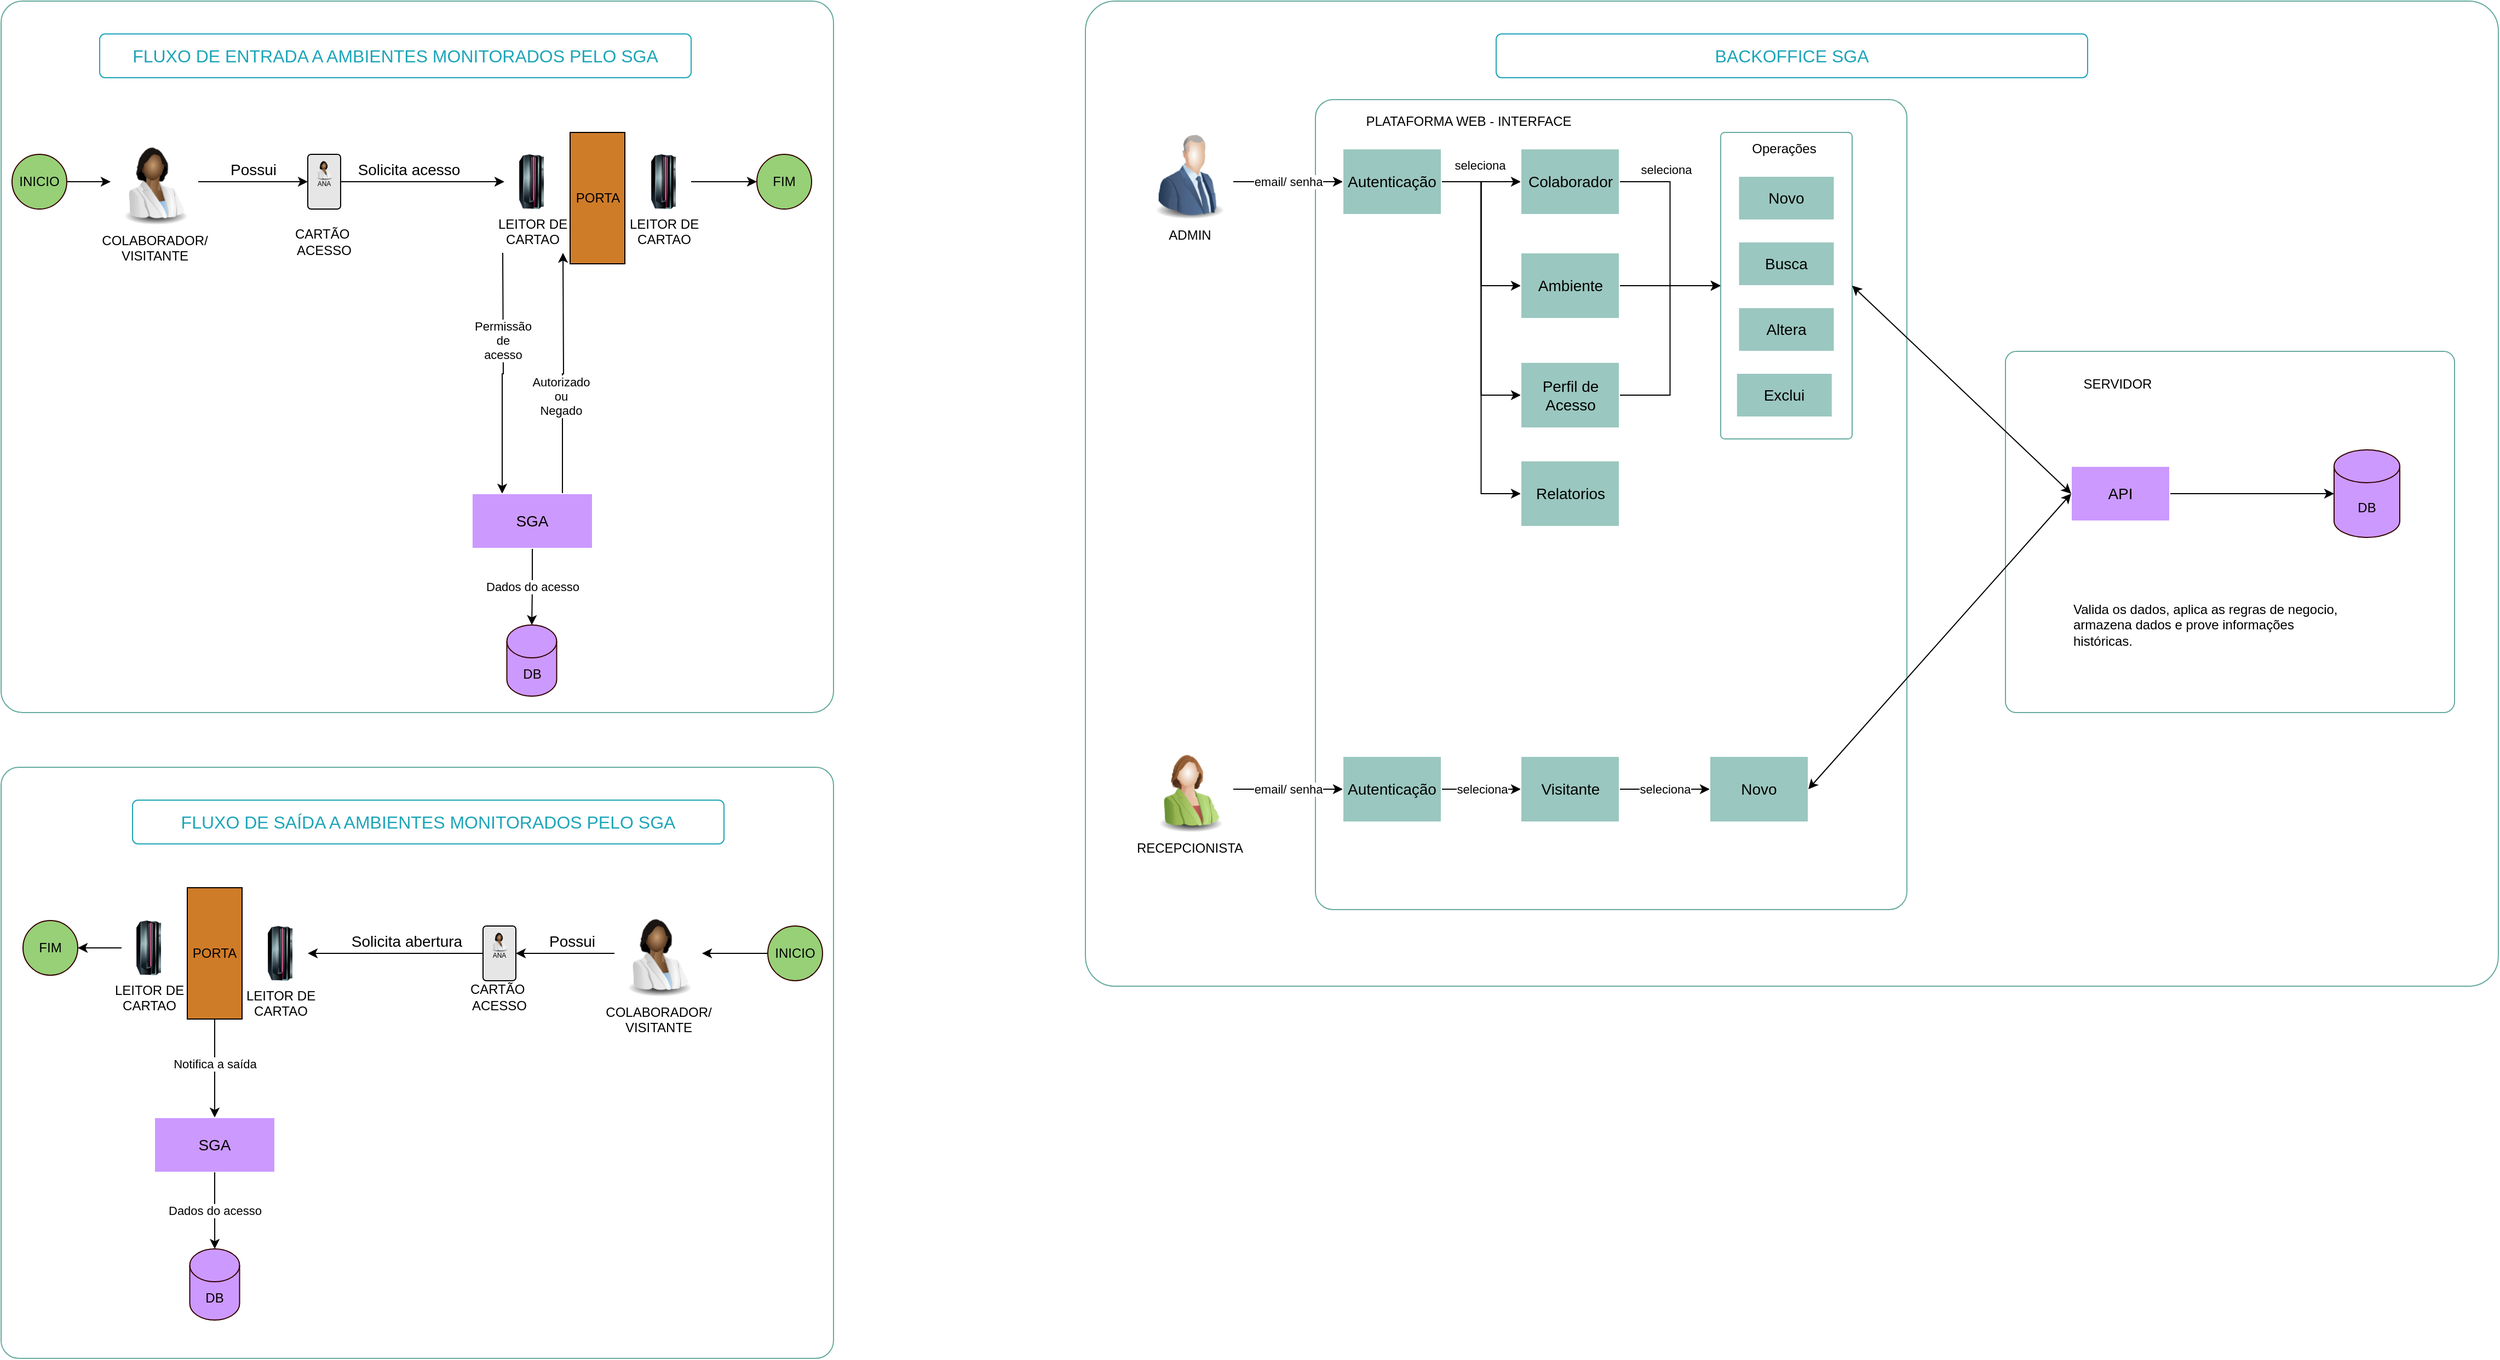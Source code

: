 <mxfile version="15.3.2" type="device"><diagram id="GLJ9YUzJ5kaog-85JDu8" name="Page-1"><mxGraphModel dx="6648" dy="3048" grid="1" gridSize="10" guides="1" tooltips="1" connect="1" arrows="1" fold="1" page="1" pageScale="1" pageWidth="4681" pageHeight="3300" math="0" shadow="0"><root><mxCell id="0"/><mxCell id="1" parent="0"/><mxCell id="gkUtwBi4hrvA0KmCJ-aF-74" value="" style="rounded=1;whiteSpace=wrap;html=1;strokeColor=#67AB9F;fillColor=#FFFFFF;arcSize=3;" vertex="1" parent="1"><mxGeometry x="1310" y="320" width="1290" height="900" as="geometry"/></mxCell><mxCell id="gkUtwBi4hrvA0KmCJ-aF-110" value="&lt;div style=&quot;text-align: justify&quot;&gt;&lt;/div&gt;" style="rounded=1;whiteSpace=wrap;html=1;strokeColor=#67AB9F;fillColor=#FFFFFF;arcSize=3;align=left;" vertex="1" parent="1"><mxGeometry x="2150" y="640" width="410" height="330" as="geometry"/></mxCell><mxCell id="gkUtwBi4hrvA0KmCJ-aF-81" value="&lt;div style=&quot;text-align: justify&quot;&gt;&lt;/div&gt;" style="rounded=1;whiteSpace=wrap;html=1;strokeColor=#67AB9F;fillColor=#FFFFFF;arcSize=3;align=left;" vertex="1" parent="1"><mxGeometry x="1520" y="410" width="540" height="740" as="geometry"/></mxCell><mxCell id="gkUtwBi4hrvA0KmCJ-aF-29" value="" style="rounded=1;whiteSpace=wrap;html=1;strokeColor=#67AB9F;fillColor=#FFFFFF;arcSize=3;" vertex="1" parent="1"><mxGeometry x="320" y="320" width="760" height="650" as="geometry"/></mxCell><mxCell id="gkUtwBi4hrvA0KmCJ-aF-30" value="" style="rounded=1;whiteSpace=wrap;html=1;strokeColor=#FFFFFF;fillColor=#FFFFFF;" vertex="1" parent="1"><mxGeometry x="530" y="520" width="120" height="60" as="geometry"/></mxCell><mxCell id="gkUtwBi4hrvA0KmCJ-aF-7" value="PORTA" style="rounded=0;whiteSpace=wrap;html=1;fillColor=#CF7C29;" vertex="1" parent="1"><mxGeometry x="839.5" y="440" width="50" height="120" as="geometry"/></mxCell><mxCell id="gkUtwBi4hrvA0KmCJ-aF-10" style="edgeStyle=orthogonalEdgeStyle;rounded=0;orthogonalLoop=1;jettySize=auto;html=1;exitX=1;exitY=0.5;exitDx=0;exitDy=0;entryX=0;entryY=0.5;entryDx=0;entryDy=0;" edge="1" parent="1" source="gkUtwBi4hrvA0KmCJ-aF-2" target="gkUtwBi4hrvA0KmCJ-aF-12"><mxGeometry relative="1" as="geometry"><mxPoint x="590" y="500" as="targetPoint"/><Array as="points"><mxPoint x="530" y="485"/><mxPoint x="530" y="485"/></Array></mxGeometry></mxCell><mxCell id="gkUtwBi4hrvA0KmCJ-aF-20" value="&lt;font style=&quot;font-size: 14px&quot;&gt;Possui&lt;/font&gt;" style="edgeLabel;html=1;align=center;verticalAlign=middle;resizable=0;points=[];" vertex="1" connectable="0" parent="gkUtwBi4hrvA0KmCJ-aF-10"><mxGeometry x="-0.253" y="1" relative="1" as="geometry"><mxPoint x="12" y="-10" as="offset"/></mxGeometry></mxCell><mxCell id="gkUtwBi4hrvA0KmCJ-aF-2" value="COLABORADOR/&lt;br&gt;VISITANTE" style="image;html=1;image=img/lib/clip_art/people/Scientist_Woman_Black_128x128.png" vertex="1" parent="1"><mxGeometry x="420" y="445" width="80" height="80" as="geometry"/></mxCell><mxCell id="gkUtwBi4hrvA0KmCJ-aF-4" style="edgeStyle=orthogonalEdgeStyle;rounded=0;orthogonalLoop=1;jettySize=auto;html=1;exitX=0.5;exitY=1;exitDx=0;exitDy=0;" edge="1" parent="1" source="gkUtwBi4hrvA0KmCJ-aF-2" target="gkUtwBi4hrvA0KmCJ-aF-2"><mxGeometry relative="1" as="geometry"/></mxCell><mxCell id="gkUtwBi4hrvA0KmCJ-aF-19" value="Permissão&lt;br&gt;de&lt;br&gt;acesso" style="edgeStyle=orthogonalEdgeStyle;rounded=0;orthogonalLoop=1;jettySize=auto;html=1;entryX=0.25;entryY=0;entryDx=0;entryDy=0;" edge="1" parent="1" target="gkUtwBi4hrvA0KmCJ-aF-17"><mxGeometry x="-0.274" relative="1" as="geometry"><mxPoint x="778" y="550" as="sourcePoint"/><mxPoint as="offset"/></mxGeometry></mxCell><mxCell id="gkUtwBi4hrvA0KmCJ-aF-5" value="LEITOR DE &lt;br&gt;CARTAO" style="image;html=1;image=img/lib/clip_art/computers/Mainframe_128x128.png" vertex="1" parent="1"><mxGeometry x="779.5" y="460" width="50" height="50" as="geometry"/></mxCell><mxCell id="gkUtwBi4hrvA0KmCJ-aF-14" value="" style="group" vertex="1" connectable="0" parent="1"><mxGeometry x="600" y="460" width="30" height="50" as="geometry"/></mxCell><mxCell id="gkUtwBi4hrvA0KmCJ-aF-12" value="&lt;font style=&quot;font-size: 6px&quot;&gt;ANA&lt;/font&gt;" style="rounded=1;whiteSpace=wrap;html=1;fillColor=#E6E6E6;arcSize=10;" vertex="1" parent="gkUtwBi4hrvA0KmCJ-aF-14"><mxGeometry width="30" height="50" as="geometry"/></mxCell><mxCell id="gkUtwBi4hrvA0KmCJ-aF-13" value="&lt;font&gt;&lt;br&gt;&lt;/font&gt;" style="image;html=1;image=img/lib/clip_art/people/Scientist_Woman_Black_128x128.png;fontSize=4;" vertex="1" parent="gkUtwBi4hrvA0KmCJ-aF-14"><mxGeometry x="5" y="-6" width="20" height="40" as="geometry"/></mxCell><mxCell id="gkUtwBi4hrvA0KmCJ-aF-15" value="CARTÃO&amp;nbsp;&lt;br&gt;ACESSO" style="text;html=1;strokeColor=none;fillColor=none;align=center;verticalAlign=middle;whiteSpace=wrap;rounded=0;" vertex="1" parent="1"><mxGeometry x="595" y="530" width="40" height="20" as="geometry"/></mxCell><mxCell id="gkUtwBi4hrvA0KmCJ-aF-16" style="edgeStyle=orthogonalEdgeStyle;rounded=0;orthogonalLoop=1;jettySize=auto;html=1;entryX=0;entryY=0.5;entryDx=0;entryDy=0;" edge="1" parent="1" source="gkUtwBi4hrvA0KmCJ-aF-12" target="gkUtwBi4hrvA0KmCJ-aF-5"><mxGeometry relative="1" as="geometry"><Array as="points"><mxPoint x="670" y="485"/><mxPoint x="670" y="485"/></Array></mxGeometry></mxCell><mxCell id="gkUtwBi4hrvA0KmCJ-aF-22" value="&lt;span style=&quot;font-size: 14px&quot;&gt;Solicita acesso&lt;/span&gt;" style="edgeLabel;html=1;align=center;verticalAlign=middle;resizable=0;points=[];" vertex="1" connectable="0" parent="gkUtwBi4hrvA0KmCJ-aF-16"><mxGeometry x="-0.208" y="3" relative="1" as="geometry"><mxPoint x="3" y="-8" as="offset"/></mxGeometry></mxCell><mxCell id="gkUtwBi4hrvA0KmCJ-aF-25" style="edgeStyle=orthogonalEdgeStyle;rounded=0;orthogonalLoop=1;jettySize=auto;html=1;exitX=0.75;exitY=0;exitDx=0;exitDy=0;" edge="1" parent="1" source="gkUtwBi4hrvA0KmCJ-aF-17"><mxGeometry relative="1" as="geometry"><mxPoint x="833" y="550" as="targetPoint"/></mxGeometry></mxCell><mxCell id="gkUtwBi4hrvA0KmCJ-aF-27" value="Autorizado&lt;br&gt;ou&lt;br&gt;Negado" style="edgeLabel;html=1;align=center;verticalAlign=middle;resizable=0;points=[];" vertex="1" connectable="0" parent="gkUtwBi4hrvA0KmCJ-aF-25"><mxGeometry x="0.123" y="1" relative="1" as="geometry"><mxPoint x="-2" y="34" as="offset"/></mxGeometry></mxCell><mxCell id="gkUtwBi4hrvA0KmCJ-aF-155" value="Dados do acesso" style="edgeStyle=orthogonalEdgeStyle;rounded=0;orthogonalLoop=1;jettySize=auto;html=1;" edge="1" parent="1" source="gkUtwBi4hrvA0KmCJ-aF-17" target="gkUtwBi4hrvA0KmCJ-aF-154"><mxGeometry relative="1" as="geometry"/></mxCell><mxCell id="gkUtwBi4hrvA0KmCJ-aF-17" value="&lt;font style=&quot;font-size: 14px&quot;&gt;SGA&lt;/font&gt;" style="rounded=0;whiteSpace=wrap;html=1;fillColor=#CC99FF;strokeColor=#FFFFFF;" vertex="1" parent="1"><mxGeometry x="750" y="770" width="110" height="50" as="geometry"/></mxCell><mxCell id="gkUtwBi4hrvA0KmCJ-aF-28" value="FLUXO DE ENTRADA A AMBIENTES MONITORADOS PELO SGA" style="html=1;shadow=0;dashed=0;shape=mxgraph.bootstrap.rrect;rSize=5;strokeColor=#1CA5B8;strokeWidth=1;fillColor=none;fontColor=#1CA5B8;whiteSpace=wrap;align=center;verticalAlign=middle;spacingLeft=0;fontStyle=0;fontSize=16;spacing=5;" vertex="1" parent="1"><mxGeometry x="410" y="350" width="540" height="40" as="geometry"/></mxCell><mxCell id="gkUtwBi4hrvA0KmCJ-aF-31" value="" style="rounded=1;whiteSpace=wrap;html=1;strokeColor=#67AB9F;fillColor=#FFFFFF;arcSize=3;" vertex="1" parent="1"><mxGeometry x="320" y="1020" width="760" height="540" as="geometry"/></mxCell><mxCell id="gkUtwBi4hrvA0KmCJ-aF-33" value="PORTA" style="rounded=0;whiteSpace=wrap;html=1;fillColor=#CF7C29;" vertex="1" parent="1"><mxGeometry x="490" y="1130" width="50" height="120" as="geometry"/></mxCell><mxCell id="gkUtwBi4hrvA0KmCJ-aF-34" style="edgeStyle=orthogonalEdgeStyle;rounded=0;orthogonalLoop=1;jettySize=auto;html=1;exitX=0;exitY=0.5;exitDx=0;exitDy=0;entryX=1;entryY=0.5;entryDx=0;entryDy=0;" edge="1" parent="1" source="gkUtwBi4hrvA0KmCJ-aF-36" target="gkUtwBi4hrvA0KmCJ-aF-41"><mxGeometry relative="1" as="geometry"><mxPoint x="620" y="1200" as="targetPoint"/><Array as="points"/></mxGeometry></mxCell><mxCell id="gkUtwBi4hrvA0KmCJ-aF-35" value="&lt;font style=&quot;font-size: 14px&quot;&gt;Possui&lt;/font&gt;" style="edgeLabel;html=1;align=center;verticalAlign=middle;resizable=0;points=[];" vertex="1" connectable="0" parent="gkUtwBi4hrvA0KmCJ-aF-34"><mxGeometry x="-0.253" y="1" relative="1" as="geometry"><mxPoint x="-6" y="-12" as="offset"/></mxGeometry></mxCell><mxCell id="gkUtwBi4hrvA0KmCJ-aF-36" value="COLABORADOR/&lt;br&gt;VISITANTE" style="image;html=1;image=img/lib/clip_art/people/Scientist_Woman_Black_128x128.png" vertex="1" parent="1"><mxGeometry x="880" y="1150" width="80" height="80" as="geometry"/></mxCell><mxCell id="gkUtwBi4hrvA0KmCJ-aF-37" style="edgeStyle=orthogonalEdgeStyle;rounded=0;orthogonalLoop=1;jettySize=auto;html=1;exitX=0.5;exitY=1;exitDx=0;exitDy=0;" edge="1" parent="1" source="gkUtwBi4hrvA0KmCJ-aF-36" target="gkUtwBi4hrvA0KmCJ-aF-36"><mxGeometry relative="1" as="geometry"/></mxCell><mxCell id="gkUtwBi4hrvA0KmCJ-aF-38" value="Notifica a saída" style="edgeStyle=orthogonalEdgeStyle;rounded=0;orthogonalLoop=1;jettySize=auto;html=1;entryX=0.5;entryY=0;entryDx=0;entryDy=0;exitX=0.5;exitY=1;exitDx=0;exitDy=0;" edge="1" parent="1" target="gkUtwBi4hrvA0KmCJ-aF-50" source="gkUtwBi4hrvA0KmCJ-aF-33"><mxGeometry x="-0.091" relative="1" as="geometry"><mxPoint x="498.0" y="1250" as="sourcePoint"/><mxPoint as="offset"/><mxPoint x="497.5" y="1470" as="targetPoint"/></mxGeometry></mxCell><mxCell id="gkUtwBi4hrvA0KmCJ-aF-39" value="LEITOR DE &lt;br&gt;CARTAO" style="image;html=1;image=img/lib/clip_art/computers/Mainframe_128x128.png" vertex="1" parent="1"><mxGeometry x="550" y="1165" width="50" height="50" as="geometry"/></mxCell><mxCell id="gkUtwBi4hrvA0KmCJ-aF-40" value="" style="group" vertex="1" connectable="0" parent="1"><mxGeometry x="760" y="1165" width="30" height="50" as="geometry"/></mxCell><mxCell id="gkUtwBi4hrvA0KmCJ-aF-41" value="&lt;font style=&quot;font-size: 6px&quot;&gt;ANA&lt;/font&gt;" style="rounded=1;whiteSpace=wrap;html=1;fillColor=#E6E6E6;arcSize=10;" vertex="1" parent="gkUtwBi4hrvA0KmCJ-aF-40"><mxGeometry width="30" height="50" as="geometry"/></mxCell><mxCell id="gkUtwBi4hrvA0KmCJ-aF-42" value="&lt;font&gt;&lt;br&gt;&lt;/font&gt;" style="image;html=1;image=img/lib/clip_art/people/Scientist_Woman_Black_128x128.png;fontSize=4;" vertex="1" parent="gkUtwBi4hrvA0KmCJ-aF-40"><mxGeometry x="5" y="-6" width="20" height="40" as="geometry"/></mxCell><mxCell id="gkUtwBi4hrvA0KmCJ-aF-43" value="CARTÃO&amp;nbsp;&lt;br&gt;ACESSO" style="text;html=1;strokeColor=none;fillColor=none;align=center;verticalAlign=middle;whiteSpace=wrap;rounded=0;" vertex="1" parent="1"><mxGeometry x="755" y="1220" width="40" height="20" as="geometry"/></mxCell><mxCell id="gkUtwBi4hrvA0KmCJ-aF-44" style="edgeStyle=orthogonalEdgeStyle;rounded=0;orthogonalLoop=1;jettySize=auto;html=1;entryX=1;entryY=0.5;entryDx=0;entryDy=0;" edge="1" parent="1" source="gkUtwBi4hrvA0KmCJ-aF-41" target="gkUtwBi4hrvA0KmCJ-aF-39"><mxGeometry relative="1" as="geometry"><Array as="points"/><mxPoint x="600" y="1185" as="targetPoint"/></mxGeometry></mxCell><mxCell id="gkUtwBi4hrvA0KmCJ-aF-45" value="&lt;span style=&quot;font-size: 14px&quot;&gt;Solicita abertura&lt;/span&gt;" style="edgeLabel;html=1;align=center;verticalAlign=middle;resizable=0;points=[];" vertex="1" connectable="0" parent="gkUtwBi4hrvA0KmCJ-aF-44"><mxGeometry x="-0.208" y="3" relative="1" as="geometry"><mxPoint x="-7" y="-14" as="offset"/></mxGeometry></mxCell><mxCell id="gkUtwBi4hrvA0KmCJ-aF-49" value="FLUXO DE SAÍDA A AMBIENTES MONITORADOS PELO SGA" style="html=1;shadow=0;dashed=0;shape=mxgraph.bootstrap.rrect;rSize=5;strokeColor=#1CA5B8;strokeWidth=1;fillColor=none;fontColor=#1CA5B8;whiteSpace=wrap;align=center;verticalAlign=middle;spacingLeft=0;fontStyle=0;fontSize=16;spacing=5;" vertex="1" parent="1"><mxGeometry x="440" y="1050" width="540" height="40" as="geometry"/></mxCell><mxCell id="gkUtwBi4hrvA0KmCJ-aF-50" value="&lt;font style=&quot;font-size: 14px&quot;&gt;SGA&lt;/font&gt;" style="rounded=0;whiteSpace=wrap;html=1;fillColor=#CC99FF;strokeColor=#FFFFFF;" vertex="1" parent="1"><mxGeometry x="460" y="1340" width="110" height="50" as="geometry"/></mxCell><mxCell id="gkUtwBi4hrvA0KmCJ-aF-101" style="edgeStyle=orthogonalEdgeStyle;rounded=0;orthogonalLoop=1;jettySize=auto;html=1;" edge="1" parent="1" source="gkUtwBi4hrvA0KmCJ-aF-72" target="gkUtwBi4hrvA0KmCJ-aF-100"><mxGeometry relative="1" as="geometry"/></mxCell><mxCell id="gkUtwBi4hrvA0KmCJ-aF-72" value="LEITOR DE &lt;br&gt;CARTAO" style="image;html=1;image=img/lib/clip_art/computers/Mainframe_128x128.png" vertex="1" parent="1"><mxGeometry x="900" y="460" width="50" height="50" as="geometry"/></mxCell><mxCell id="gkUtwBi4hrvA0KmCJ-aF-108" style="edgeStyle=orthogonalEdgeStyle;rounded=0;orthogonalLoop=1;jettySize=auto;html=1;entryX=1;entryY=0.5;entryDx=0;entryDy=0;" edge="1" parent="1" source="gkUtwBi4hrvA0KmCJ-aF-73" target="gkUtwBi4hrvA0KmCJ-aF-105"><mxGeometry relative="1" as="geometry"/></mxCell><mxCell id="gkUtwBi4hrvA0KmCJ-aF-73" value="LEITOR DE &lt;br&gt;CARTAO" style="image;html=1;image=img/lib/clip_art/computers/Mainframe_128x128.png" vertex="1" parent="1"><mxGeometry x="430" y="1160" width="50" height="50" as="geometry"/></mxCell><mxCell id="gkUtwBi4hrvA0KmCJ-aF-75" value="BACKOFFICE SGA" style="html=1;shadow=0;dashed=0;shape=mxgraph.bootstrap.rrect;rSize=5;strokeColor=#1CA5B8;strokeWidth=1;fillColor=none;fontColor=#1CA5B8;whiteSpace=wrap;align=center;verticalAlign=middle;spacingLeft=0;fontStyle=0;fontSize=16;spacing=5;" vertex="1" parent="1"><mxGeometry x="1685" y="350" width="540" height="40" as="geometry"/></mxCell><mxCell id="gkUtwBi4hrvA0KmCJ-aF-80" value="email/ senha" style="edgeStyle=orthogonalEdgeStyle;rounded=0;orthogonalLoop=1;jettySize=auto;html=1;entryX=0;entryY=0.5;entryDx=0;entryDy=0;" edge="1" parent="1" source="gkUtwBi4hrvA0KmCJ-aF-77" target="gkUtwBi4hrvA0KmCJ-aF-78"><mxGeometry relative="1" as="geometry"><Array as="points"><mxPoint x="1515" y="485"/></Array></mxGeometry></mxCell><mxCell id="gkUtwBi4hrvA0KmCJ-aF-77" value="ADMIN" style="image;html=1;image=img/lib/clip_art/people/Suit_Man_Blue_128x128.png;strokeColor=#67AB9F;fillColor=#FFFFFF;" vertex="1" parent="1"><mxGeometry x="1365" y="440" width="80" height="80" as="geometry"/></mxCell><mxCell id="gkUtwBi4hrvA0KmCJ-aF-85" value="seleciona" style="edgeStyle=orthogonalEdgeStyle;rounded=0;orthogonalLoop=1;jettySize=auto;html=1;" edge="1" parent="1" source="gkUtwBi4hrvA0KmCJ-aF-78" target="gkUtwBi4hrvA0KmCJ-aF-84"><mxGeometry x="-0.035" y="15" relative="1" as="geometry"><Array as="points"><mxPoint x="1680" y="485"/><mxPoint x="1680" y="485"/></Array><mxPoint as="offset"/></mxGeometry></mxCell><mxCell id="gkUtwBi4hrvA0KmCJ-aF-115" style="edgeStyle=orthogonalEdgeStyle;rounded=0;orthogonalLoop=1;jettySize=auto;html=1;entryX=0;entryY=0.5;entryDx=0;entryDy=0;" edge="1" parent="1" source="gkUtwBi4hrvA0KmCJ-aF-78" target="gkUtwBi4hrvA0KmCJ-aF-111"><mxGeometry relative="1" as="geometry"/></mxCell><mxCell id="gkUtwBi4hrvA0KmCJ-aF-116" style="edgeStyle=orthogonalEdgeStyle;rounded=0;orthogonalLoop=1;jettySize=auto;html=1;exitX=1;exitY=0.5;exitDx=0;exitDy=0;entryX=0;entryY=0.5;entryDx=0;entryDy=0;" edge="1" parent="1" source="gkUtwBi4hrvA0KmCJ-aF-78" target="gkUtwBi4hrvA0KmCJ-aF-112"><mxGeometry relative="1" as="geometry"/></mxCell><mxCell id="gkUtwBi4hrvA0KmCJ-aF-133" style="edgeStyle=orthogonalEdgeStyle;rounded=0;orthogonalLoop=1;jettySize=auto;html=1;entryX=0;entryY=0.5;entryDx=0;entryDy=0;" edge="1" parent="1" source="gkUtwBi4hrvA0KmCJ-aF-78" target="gkUtwBi4hrvA0KmCJ-aF-131"><mxGeometry relative="1" as="geometry"/></mxCell><mxCell id="gkUtwBi4hrvA0KmCJ-aF-78" value="&lt;span style=&quot;font-size: 14px&quot;&gt;Autenticação&lt;/span&gt;" style="rounded=0;whiteSpace=wrap;html=1;fillColor=#9AC7BF;strokeColor=#FFFFFF;" vertex="1" parent="1"><mxGeometry x="1545" y="455" width="90" height="60" as="geometry"/></mxCell><mxCell id="gkUtwBi4hrvA0KmCJ-aF-83" value="PLATAFORMA WEB - INTERFACE" style="text;html=1;strokeColor=none;fillColor=none;align=center;verticalAlign=middle;whiteSpace=wrap;rounded=0;" vertex="1" parent="1"><mxGeometry x="1550" y="420" width="220" height="20" as="geometry"/></mxCell><mxCell id="gkUtwBi4hrvA0KmCJ-aF-126" style="edgeStyle=orthogonalEdgeStyle;rounded=0;orthogonalLoop=1;jettySize=auto;html=1;" edge="1" parent="1" source="gkUtwBi4hrvA0KmCJ-aF-84" target="gkUtwBi4hrvA0KmCJ-aF-122"><mxGeometry relative="1" as="geometry"/></mxCell><mxCell id="gkUtwBi4hrvA0KmCJ-aF-130" value="seleciona" style="edgeLabel;html=1;align=center;verticalAlign=middle;resizable=0;points=[];" vertex="1" connectable="0" parent="gkUtwBi4hrvA0KmCJ-aF-126"><mxGeometry x="-0.6" relative="1" as="geometry"><mxPoint x="5" y="-11" as="offset"/></mxGeometry></mxCell><mxCell id="gkUtwBi4hrvA0KmCJ-aF-84" value="&lt;span style=&quot;font-size: 14px&quot;&gt;Colaborador&lt;/span&gt;" style="rounded=0;whiteSpace=wrap;html=1;fillColor=#9AC7BF;strokeColor=#FFFFFF;" vertex="1" parent="1"><mxGeometry x="1707.5" y="455" width="90" height="60" as="geometry"/></mxCell><mxCell id="gkUtwBi4hrvA0KmCJ-aF-94" style="edgeStyle=orthogonalEdgeStyle;rounded=0;orthogonalLoop=1;jettySize=auto;html=1;" edge="1" parent="1" source="gkUtwBi4hrvA0KmCJ-aF-89" target="gkUtwBi4hrvA0KmCJ-aF-93"><mxGeometry relative="1" as="geometry"/></mxCell><mxCell id="gkUtwBi4hrvA0KmCJ-aF-89" value="&lt;span style=&quot;font-size: 14px&quot;&gt;API&lt;/span&gt;" style="rounded=0;whiteSpace=wrap;html=1;fillColor=#CC99FF;strokeColor=#FFFFFF;" vertex="1" parent="1"><mxGeometry x="2210" y="745" width="90" height="50" as="geometry"/></mxCell><mxCell id="gkUtwBi4hrvA0KmCJ-aF-93" value="DB" style="shape=cylinder3;whiteSpace=wrap;html=1;boundedLbl=1;backgroundOutline=1;size=15;strokeColor=#330000;fillColor=#CC99FF;" vertex="1" parent="1"><mxGeometry x="2450" y="730" width="60" height="80" as="geometry"/></mxCell><mxCell id="gkUtwBi4hrvA0KmCJ-aF-134" value="email/ senha" style="edgeStyle=orthogonalEdgeStyle;rounded=0;orthogonalLoop=1;jettySize=auto;html=1;entryX=0;entryY=0.5;entryDx=0;entryDy=0;" edge="1" parent="1" source="gkUtwBi4hrvA0KmCJ-aF-96" target="gkUtwBi4hrvA0KmCJ-aF-113"><mxGeometry relative="1" as="geometry"/></mxCell><mxCell id="gkUtwBi4hrvA0KmCJ-aF-96" value="RECEPCIONISTA" style="image;html=1;image=img/lib/clip_art/people/Suit_Woman_Green_128x128.png;strokeColor=#330000;fillColor=#CC99FF;" vertex="1" parent="1"><mxGeometry x="1365" y="1000" width="80" height="80" as="geometry"/></mxCell><mxCell id="gkUtwBi4hrvA0KmCJ-aF-99" value="" style="edgeStyle=orthogonalEdgeStyle;rounded=0;orthogonalLoop=1;jettySize=auto;html=1;" edge="1" parent="1" source="gkUtwBi4hrvA0KmCJ-aF-98" target="gkUtwBi4hrvA0KmCJ-aF-2"><mxGeometry relative="1" as="geometry"/></mxCell><mxCell id="gkUtwBi4hrvA0KmCJ-aF-98" value="INICIO" style="ellipse;whiteSpace=wrap;html=1;aspect=fixed;strokeColor=#330000;fillColor=#97D077;" vertex="1" parent="1"><mxGeometry x="330" y="460" width="50" height="50" as="geometry"/></mxCell><mxCell id="gkUtwBi4hrvA0KmCJ-aF-100" value="FIM" style="ellipse;whiteSpace=wrap;html=1;aspect=fixed;strokeColor=#330000;fillColor=#97D077;" vertex="1" parent="1"><mxGeometry x="1010" y="460" width="50" height="50" as="geometry"/></mxCell><mxCell id="gkUtwBi4hrvA0KmCJ-aF-105" value="FIM" style="ellipse;whiteSpace=wrap;html=1;aspect=fixed;strokeColor=#330000;fillColor=#97D077;" vertex="1" parent="1"><mxGeometry x="340" y="1160" width="50" height="50" as="geometry"/></mxCell><mxCell id="gkUtwBi4hrvA0KmCJ-aF-109" style="edgeStyle=orthogonalEdgeStyle;rounded=0;orthogonalLoop=1;jettySize=auto;html=1;entryX=1;entryY=0.5;entryDx=0;entryDy=0;" edge="1" parent="1" source="gkUtwBi4hrvA0KmCJ-aF-107" target="gkUtwBi4hrvA0KmCJ-aF-36"><mxGeometry relative="1" as="geometry"/></mxCell><mxCell id="gkUtwBi4hrvA0KmCJ-aF-107" value="INICIO" style="ellipse;whiteSpace=wrap;html=1;aspect=fixed;strokeColor=#330000;fillColor=#97D077;" vertex="1" parent="1"><mxGeometry x="1020" y="1165" width="50" height="50" as="geometry"/></mxCell><mxCell id="gkUtwBi4hrvA0KmCJ-aF-127" style="edgeStyle=orthogonalEdgeStyle;rounded=0;orthogonalLoop=1;jettySize=auto;html=1;entryX=0;entryY=0.5;entryDx=0;entryDy=0;entryPerimeter=0;" edge="1" parent="1" source="gkUtwBi4hrvA0KmCJ-aF-111" target="gkUtwBi4hrvA0KmCJ-aF-122"><mxGeometry relative="1" as="geometry"><mxPoint x="1850" y="580" as="targetPoint"/></mxGeometry></mxCell><mxCell id="gkUtwBi4hrvA0KmCJ-aF-111" value="&lt;span style=&quot;font-size: 14px&quot;&gt;Ambiente&lt;/span&gt;" style="rounded=0;whiteSpace=wrap;html=1;fillColor=#9AC7BF;strokeColor=#FFFFFF;" vertex="1" parent="1"><mxGeometry x="1707.5" y="550" width="90" height="60" as="geometry"/></mxCell><mxCell id="gkUtwBi4hrvA0KmCJ-aF-128" style="edgeStyle=orthogonalEdgeStyle;rounded=0;orthogonalLoop=1;jettySize=auto;html=1;entryX=0;entryY=0.5;entryDx=0;entryDy=0;" edge="1" parent="1" source="gkUtwBi4hrvA0KmCJ-aF-112" target="gkUtwBi4hrvA0KmCJ-aF-122"><mxGeometry relative="1" as="geometry"/></mxCell><mxCell id="gkUtwBi4hrvA0KmCJ-aF-112" value="&lt;span style=&quot;font-size: 14px&quot;&gt;Perfil de Acesso&lt;/span&gt;" style="rounded=0;whiteSpace=wrap;html=1;fillColor=#9AC7BF;strokeColor=#FFFFFF;" vertex="1" parent="1"><mxGeometry x="1707.5" y="650" width="90" height="60" as="geometry"/></mxCell><mxCell id="gkUtwBi4hrvA0KmCJ-aF-135" value="seleciona" style="edgeStyle=orthogonalEdgeStyle;rounded=0;orthogonalLoop=1;jettySize=auto;html=1;" edge="1" parent="1" source="gkUtwBi4hrvA0KmCJ-aF-113" target="gkUtwBi4hrvA0KmCJ-aF-114"><mxGeometry relative="1" as="geometry"/></mxCell><mxCell id="gkUtwBi4hrvA0KmCJ-aF-113" value="&lt;span style=&quot;font-size: 14px&quot;&gt;Autenticação&lt;/span&gt;" style="rounded=0;whiteSpace=wrap;html=1;fillColor=#9AC7BF;strokeColor=#FFFFFF;" vertex="1" parent="1"><mxGeometry x="1545" y="1010" width="90" height="60" as="geometry"/></mxCell><mxCell id="gkUtwBi4hrvA0KmCJ-aF-145" value="seleciona" style="edgeStyle=orthogonalEdgeStyle;rounded=0;orthogonalLoop=1;jettySize=auto;html=1;" edge="1" parent="1" source="gkUtwBi4hrvA0KmCJ-aF-114" target="gkUtwBi4hrvA0KmCJ-aF-144"><mxGeometry relative="1" as="geometry"/></mxCell><mxCell id="gkUtwBi4hrvA0KmCJ-aF-114" value="&lt;span style=&quot;font-size: 14px&quot;&gt;Visitante&lt;/span&gt;" style="rounded=0;whiteSpace=wrap;html=1;fillColor=#9AC7BF;strokeColor=#FFFFFF;" vertex="1" parent="1"><mxGeometry x="1707.5" y="1010" width="90" height="60" as="geometry"/></mxCell><mxCell id="gkUtwBi4hrvA0KmCJ-aF-125" value="" style="group" vertex="1" connectable="0" parent="1"><mxGeometry x="1890" y="440" width="120" height="280" as="geometry"/></mxCell><mxCell id="gkUtwBi4hrvA0KmCJ-aF-122" value="&lt;div style=&quot;text-align: justify&quot;&gt;&lt;/div&gt;" style="rounded=1;whiteSpace=wrap;html=1;strokeColor=#67AB9F;fillColor=#FFFFFF;arcSize=3;align=left;" vertex="1" parent="gkUtwBi4hrvA0KmCJ-aF-125"><mxGeometry width="120" height="280" as="geometry"/></mxCell><mxCell id="gkUtwBi4hrvA0KmCJ-aF-119" value="&lt;span style=&quot;font-size: 14px&quot;&gt;Busca&lt;/span&gt;" style="rounded=0;whiteSpace=wrap;html=1;fillColor=#9AC7BF;strokeColor=#FFFFFF;" vertex="1" parent="gkUtwBi4hrvA0KmCJ-aF-125"><mxGeometry x="16.25" y="100" width="87.5" height="40" as="geometry"/></mxCell><mxCell id="gkUtwBi4hrvA0KmCJ-aF-120" value="&lt;span style=&quot;font-size: 14px&quot;&gt;Altera&lt;/span&gt;" style="rounded=0;whiteSpace=wrap;html=1;fillColor=#9AC7BF;strokeColor=#FFFFFF;" vertex="1" parent="gkUtwBi4hrvA0KmCJ-aF-125"><mxGeometry x="16.25" y="160" width="87.5" height="40" as="geometry"/></mxCell><mxCell id="gkUtwBi4hrvA0KmCJ-aF-121" value="&lt;span style=&quot;font-size: 14px&quot;&gt;Exclui&lt;/span&gt;" style="rounded=0;whiteSpace=wrap;html=1;fillColor=#9AC7BF;strokeColor=#FFFFFF;" vertex="1" parent="gkUtwBi4hrvA0KmCJ-aF-125"><mxGeometry x="14.38" y="220" width="87.5" height="40" as="geometry"/></mxCell><mxCell id="gkUtwBi4hrvA0KmCJ-aF-87" value="&lt;span style=&quot;font-size: 14px&quot;&gt;Novo&lt;/span&gt;" style="rounded=0;whiteSpace=wrap;html=1;fillColor=#9AC7BF;strokeColor=#FFFFFF;" vertex="1" parent="gkUtwBi4hrvA0KmCJ-aF-125"><mxGeometry x="16.25" y="40" width="87.5" height="40" as="geometry"/></mxCell><mxCell id="gkUtwBi4hrvA0KmCJ-aF-123" value="Operações" style="text;html=1;strokeColor=none;fillColor=none;align=center;verticalAlign=middle;whiteSpace=wrap;rounded=0;" vertex="1" parent="gkUtwBi4hrvA0KmCJ-aF-125"><mxGeometry y="5" width="116.25" height="20" as="geometry"/></mxCell><mxCell id="gkUtwBi4hrvA0KmCJ-aF-131" value="&lt;span style=&quot;font-size: 14px&quot;&gt;Relatorios&lt;/span&gt;" style="rounded=0;whiteSpace=wrap;html=1;fillColor=#9AC7BF;strokeColor=#FFFFFF;" vertex="1" parent="1"><mxGeometry x="1707.5" y="740" width="90" height="60" as="geometry"/></mxCell><mxCell id="gkUtwBi4hrvA0KmCJ-aF-144" value="&lt;span style=&quot;font-size: 14px&quot;&gt;Novo&lt;/span&gt;" style="rounded=0;whiteSpace=wrap;html=1;fillColor=#9AC7BF;strokeColor=#FFFFFF;" vertex="1" parent="1"><mxGeometry x="1880" y="1010" width="90" height="60" as="geometry"/></mxCell><mxCell id="gkUtwBi4hrvA0KmCJ-aF-150" value="" style="endArrow=classic;startArrow=classic;html=1;entryX=0;entryY=0.5;entryDx=0;entryDy=0;exitX=1;exitY=0.5;exitDx=0;exitDy=0;" edge="1" parent="1" source="gkUtwBi4hrvA0KmCJ-aF-122" target="gkUtwBi4hrvA0KmCJ-aF-89"><mxGeometry width="50" height="50" relative="1" as="geometry"><mxPoint x="1490" y="740" as="sourcePoint"/><mxPoint x="1540" y="690" as="targetPoint"/></mxGeometry></mxCell><mxCell id="gkUtwBi4hrvA0KmCJ-aF-154" value="DB" style="shape=cylinder3;whiteSpace=wrap;html=1;boundedLbl=1;backgroundOutline=1;size=15;strokeColor=#330000;fillColor=#CC99FF;" vertex="1" parent="1"><mxGeometry x="781.75" y="890" width="45.5" height="65" as="geometry"/></mxCell><mxCell id="gkUtwBi4hrvA0KmCJ-aF-156" value="Dados do acesso" style="edgeStyle=orthogonalEdgeStyle;rounded=0;orthogonalLoop=1;jettySize=auto;html=1;exitX=0.5;exitY=1;exitDx=0;exitDy=0;" edge="1" parent="1" target="gkUtwBi4hrvA0KmCJ-aF-157" source="gkUtwBi4hrvA0KmCJ-aF-50"><mxGeometry relative="1" as="geometry"><mxPoint x="515" y="1390" as="sourcePoint"/></mxGeometry></mxCell><mxCell id="gkUtwBi4hrvA0KmCJ-aF-157" value="DB" style="shape=cylinder3;whiteSpace=wrap;html=1;boundedLbl=1;backgroundOutline=1;size=15;strokeColor=#330000;fillColor=#CC99FF;" vertex="1" parent="1"><mxGeometry x="492.25" y="1460" width="45.5" height="65" as="geometry"/></mxCell><mxCell id="gkUtwBi4hrvA0KmCJ-aF-159" value="" style="endArrow=classic;startArrow=classic;html=1;entryX=0;entryY=0.5;entryDx=0;entryDy=0;exitX=1;exitY=0.5;exitDx=0;exitDy=0;" edge="1" parent="1" source="gkUtwBi4hrvA0KmCJ-aF-144" target="gkUtwBi4hrvA0KmCJ-aF-89"><mxGeometry width="50" height="50" relative="1" as="geometry"><mxPoint x="2020" y="590" as="sourcePoint"/><mxPoint x="2220" y="780" as="targetPoint"/></mxGeometry></mxCell><mxCell id="gkUtwBi4hrvA0KmCJ-aF-160" value="SERVIDOR" style="text;html=1;strokeColor=none;fillColor=none;align=center;verticalAlign=middle;whiteSpace=wrap;rounded=0;" vertex="1" parent="1"><mxGeometry x="2205" y="660" width="95" height="20" as="geometry"/></mxCell><mxCell id="gkUtwBi4hrvA0KmCJ-aF-161" value="Valida os dados, aplica as regras de negocio, armazena dados e prove informações históricas." style="text;html=1;strokeColor=none;fillColor=none;align=left;verticalAlign=middle;whiteSpace=wrap;rounded=0;" vertex="1" parent="1"><mxGeometry x="2210" y="840" width="260" height="100" as="geometry"/></mxCell></root></mxGraphModel></diagram></mxfile>
